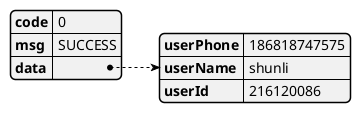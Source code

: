 @startjson
{
   "code":"0",
   "msg":"SUCCESS",
   "data": {
       "userPhone": "186818747575", 
       "userName": "shunli", 
       "userId": "216120086"
   }
}
@endjson